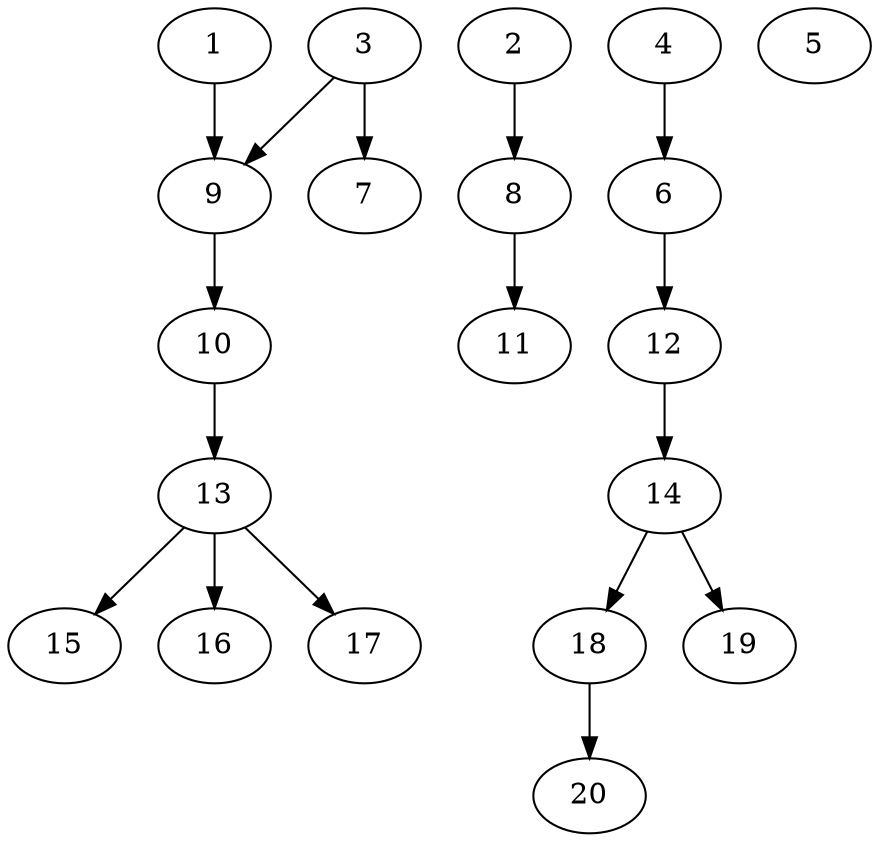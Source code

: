 // DAG (tier=1-easy, mode=data, n=20, ccr=0.322, fat=0.483, density=0.209, regular=0.690, jump=0.067, mindata=1048576, maxdata=8388608)
// DAG automatically generated by daggen at Sun Aug 24 16:33:33 2025
// /home/ermia/Project/Environments/daggen/bin/daggen --dot --ccr 0.322 --fat 0.483 --regular 0.690 --density 0.209 --jump 0.067 --mindata 1048576 --maxdata 8388608 -n 20 
digraph G {
  1 [size="83721551682462368", alpha="0.00", expect_size="41860775841231184"]
  1 -> 9 [size ="106194442125312"]
  2 [size="6006747362800468", alpha="0.11", expect_size="3003373681400234"]
  2 -> 8 [size ="152447590858752"]
  3 [size="642544552597855872", alpha="0.14", expect_size="321272276298927936"]
  3 -> 7 [size ="531515624652800"]
  3 -> 9 [size ="531515624652800"]
  4 [size="11415853685150202", alpha="0.05", expect_size="5707926842575101"]
  4 -> 6 [size ="557465817055232"]
  5 [size="60882879996839184", alpha="0.02", expect_size="30441439998419592"]
  6 [size="85986607295822656", alpha="0.10", expect_size="42993303647911328"]
  6 -> 12 [size ="172445923278848"]
  7 [size="49929695685943230464", alpha="0.10", expect_size="24964847842971615232"]
  8 [size="11262892824093750", alpha="0.04", expect_size="5631446412046875"]
  8 -> 11 [size ="411041792000000"]
  9 [size="118598883568997367808", alpha="0.20", expect_size="59299441784498683904"]
  9 -> 10 [size ="193112500600832"]
  10 [size="508036816914925312", alpha="0.12", expect_size="254018408457462656"]
  10 -> 13 [size ="269399214784512"]
  11 [size="22692725516104788", alpha="0.19", expect_size="11346362758052394"]
  12 [size="17217391536401676", alpha="0.00", expect_size="8608695768200838"]
  12 -> 14 [size ="460726854483968"]
  13 [size="25622698396259188736", alpha="0.15", expect_size="12811349198129594368"]
  13 -> 15 [size ="69530160201728"]
  13 -> 16 [size ="69530160201728"]
  13 -> 17 [size ="69530160201728"]
  14 [size="50961045728554664", alpha="0.09", expect_size="25480522864277332"]
  14 -> 18 [size ="19508756480000"]
  14 -> 19 [size ="19508756480000"]
  15 [size="761630158863854464", alpha="0.13", expect_size="380815079431927232"]
  16 [size="9260632714360050", alpha="0.10", expect_size="4630316357180025"]
  17 [size="658808650627123", alpha="0.18", expect_size="329404325313561"]
  18 [size="99882216115993952", alpha="0.11", expect_size="49941108057996976"]
  18 -> 20 [size ="260442656079872"]
  19 [size="733624478636154368", alpha="0.11", expect_size="366812239318077184"]
  20 [size="57488143279577890816", alpha="0.13", expect_size="28744071639788945408"]
}